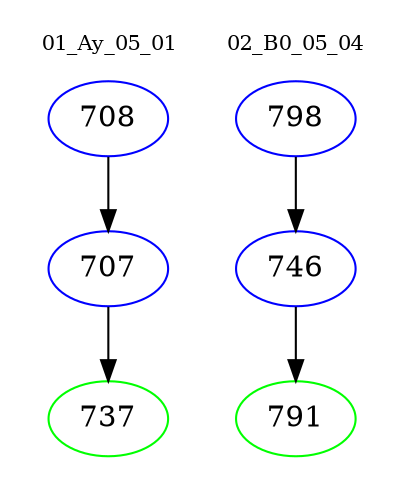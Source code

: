 digraph{
subgraph cluster_0 {
color = white
label = "01_Ay_05_01";
fontsize=10;
T0_708 [label="708", color="blue"]
T0_708 -> T0_707 [color="black"]
T0_707 [label="707", color="blue"]
T0_707 -> T0_737 [color="black"]
T0_737 [label="737", color="green"]
}
subgraph cluster_1 {
color = white
label = "02_B0_05_04";
fontsize=10;
T1_798 [label="798", color="blue"]
T1_798 -> T1_746 [color="black"]
T1_746 [label="746", color="blue"]
T1_746 -> T1_791 [color="black"]
T1_791 [label="791", color="green"]
}
}

